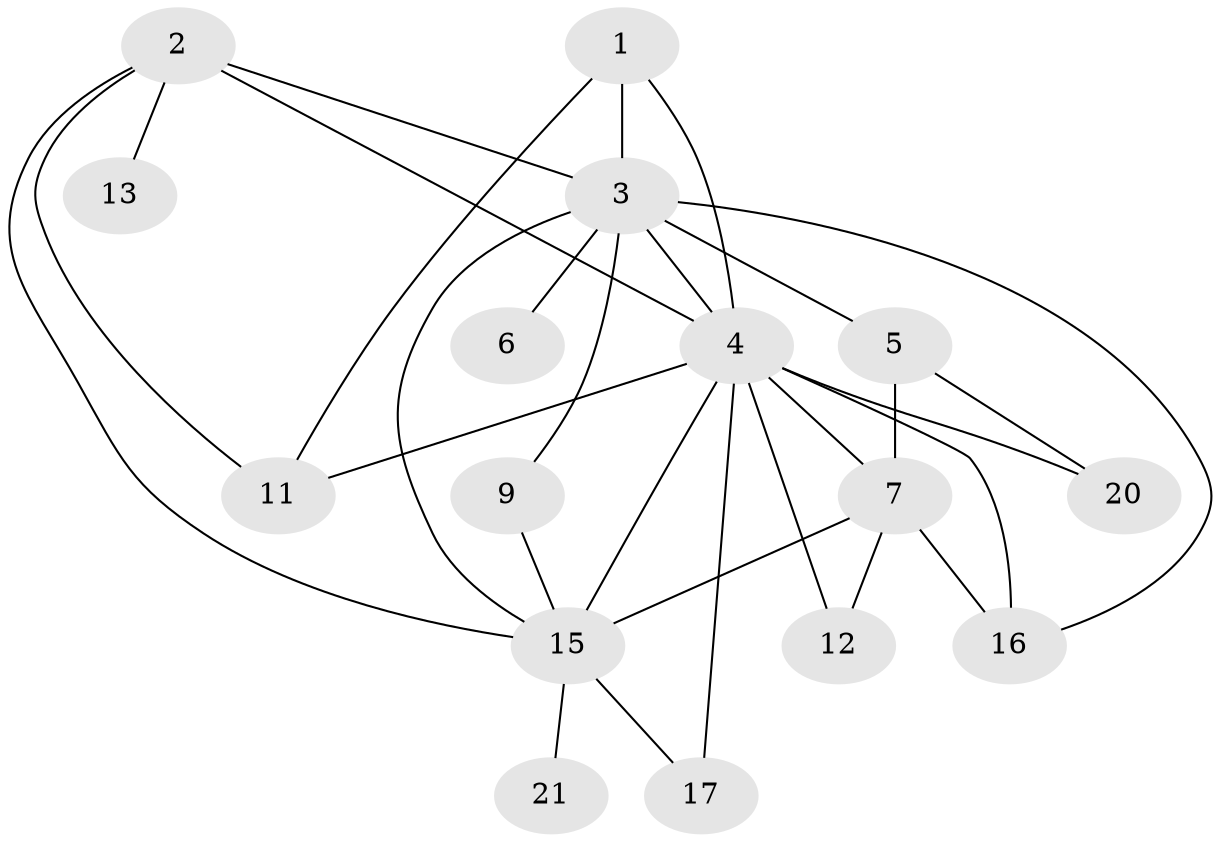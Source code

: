 // original degree distribution, {3: 0.18571428571428572, 2: 0.3, 4: 0.18571428571428572, 1: 0.14285714285714285, 0: 0.08571428571428572, 5: 0.08571428571428572, 7: 0.014285714285714285}
// Generated by graph-tools (version 1.1) at 2025/48/03/04/25 22:48:05]
// undirected, 16 vertices, 29 edges
graph export_dot {
  node [color=gray90,style=filled];
  1;
  2;
  3;
  4;
  5;
  6;
  7;
  9;
  11;
  12;
  13;
  15;
  16;
  17;
  20;
  21;
  1 -- 3 [weight=3.0];
  1 -- 4 [weight=2.0];
  1 -- 11 [weight=2.0];
  2 -- 3 [weight=1.0];
  2 -- 4 [weight=2.0];
  2 -- 11 [weight=1.0];
  2 -- 13 [weight=1.0];
  2 -- 15 [weight=1.0];
  3 -- 4 [weight=3.0];
  3 -- 5 [weight=1.0];
  3 -- 6 [weight=1.0];
  3 -- 9 [weight=1.0];
  3 -- 15 [weight=1.0];
  3 -- 16 [weight=1.0];
  4 -- 7 [weight=1.0];
  4 -- 11 [weight=1.0];
  4 -- 12 [weight=1.0];
  4 -- 15 [weight=1.0];
  4 -- 16 [weight=1.0];
  4 -- 17 [weight=1.0];
  4 -- 20 [weight=1.0];
  5 -- 7 [weight=1.0];
  5 -- 20 [weight=1.0];
  7 -- 12 [weight=1.0];
  7 -- 15 [weight=2.0];
  7 -- 16 [weight=1.0];
  9 -- 15 [weight=1.0];
  15 -- 17 [weight=1.0];
  15 -- 21 [weight=1.0];
}

